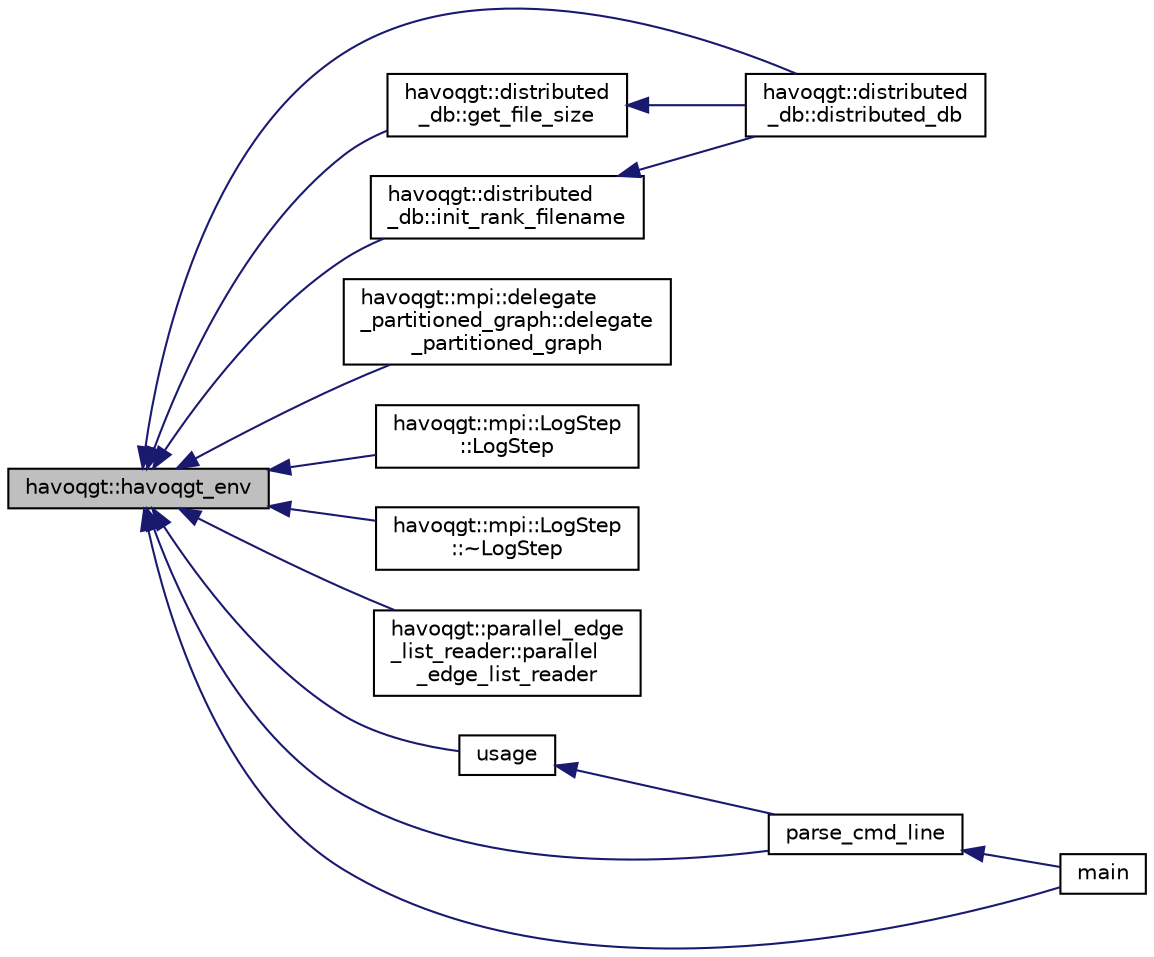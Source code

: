 digraph "havoqgt::havoqgt_env"
{
  edge [fontname="Helvetica",fontsize="10",labelfontname="Helvetica",labelfontsize="10"];
  node [fontname="Helvetica",fontsize="10",shape=record];
  rankdir="LR";
  Node1 [label="havoqgt::havoqgt_env",height=0.2,width=0.4,color="black", fillcolor="grey75", style="filled", fontcolor="black"];
  Node1 -> Node2 [dir="back",color="midnightblue",fontsize="10",style="solid",fontname="Helvetica"];
  Node2 [label="havoqgt::distributed\l_db::distributed_db",height=0.2,width=0.4,color="black", fillcolor="white", style="filled",URL="$classhavoqgt_1_1distributed__db.html#af88d4c6414f401342c52cc4159a9d9f2"];
  Node1 -> Node3 [dir="back",color="midnightblue",fontsize="10",style="solid",fontname="Helvetica"];
  Node3 [label="havoqgt::distributed\l_db::get_file_size",height=0.2,width=0.4,color="black", fillcolor="white", style="filled",URL="$classhavoqgt_1_1distributed__db.html#a0938a02695b67d26c231cefe0fc20fdd"];
  Node3 -> Node2 [dir="back",color="midnightblue",fontsize="10",style="solid",fontname="Helvetica"];
  Node1 -> Node4 [dir="back",color="midnightblue",fontsize="10",style="solid",fontname="Helvetica"];
  Node4 [label="havoqgt::distributed\l_db::init_rank_filename",height=0.2,width=0.4,color="black", fillcolor="white", style="filled",URL="$classhavoqgt_1_1distributed__db.html#ac8046aed1b8d105f1967d1257989139d"];
  Node4 -> Node2 [dir="back",color="midnightblue",fontsize="10",style="solid",fontname="Helvetica"];
  Node1 -> Node5 [dir="back",color="midnightblue",fontsize="10",style="solid",fontname="Helvetica"];
  Node5 [label="havoqgt::mpi::delegate\l_partitioned_graph::delegate\l_partitioned_graph",height=0.2,width=0.4,color="black", fillcolor="white", style="filled",URL="$classhavoqgt_1_1mpi_1_1delegate__partitioned__graph.html#add0f19ff2279c6f442a1f6f6dc746e3e",tooltip="Constructor that initializes given and unsorted sequence of edges. "];
  Node1 -> Node6 [dir="back",color="midnightblue",fontsize="10",style="solid",fontname="Helvetica"];
  Node6 [label="havoqgt::mpi::LogStep\l::LogStep",height=0.2,width=0.4,color="black", fillcolor="white", style="filled",URL="$classhavoqgt_1_1mpi_1_1LogStep.html#aa90089ed2527691599492c7d49e6535c"];
  Node1 -> Node7 [dir="back",color="midnightblue",fontsize="10",style="solid",fontname="Helvetica"];
  Node7 [label="havoqgt::mpi::LogStep\l::~LogStep",height=0.2,width=0.4,color="black", fillcolor="white", style="filled",URL="$classhavoqgt_1_1mpi_1_1LogStep.html#a3798599ac814e2b7486a39c94efc987e"];
  Node1 -> Node8 [dir="back",color="midnightblue",fontsize="10",style="solid",fontname="Helvetica"];
  Node8 [label="havoqgt::parallel_edge\l_list_reader::parallel\l_edge_list_reader",height=0.2,width=0.4,color="black", fillcolor="white", style="filled",URL="$classhavoqgt_1_1parallel__edge__list__reader.html#a035d9314a3a579b016457b1f97c574a0"];
  Node1 -> Node9 [dir="back",color="midnightblue",fontsize="10",style="solid",fontname="Helvetica"];
  Node9 [label="usage",height=0.2,width=0.4,color="black", fillcolor="white", style="filled",URL="$generate__rmat_8cpp.html#a2ef30c42cbc289d899a8be5d2d8f77d0"];
  Node9 -> Node10 [dir="back",color="midnightblue",fontsize="10",style="solid",fontname="Helvetica"];
  Node10 [label="parse_cmd_line",height=0.2,width=0.4,color="black", fillcolor="white", style="filled",URL="$generate__rmat_8cpp.html#af305af0e1d981b0ecb512f1f8953e7ce"];
  Node10 -> Node11 [dir="back",color="midnightblue",fontsize="10",style="solid",fontname="Helvetica"];
  Node11 [label="main",height=0.2,width=0.4,color="black", fillcolor="white", style="filled",URL="$generate__rmat_8cpp.html#a3c04138a5bfe5d72780bb7e82a18e627"];
  Node1 -> Node10 [dir="back",color="midnightblue",fontsize="10",style="solid",fontname="Helvetica"];
  Node1 -> Node11 [dir="back",color="midnightblue",fontsize="10",style="solid",fontname="Helvetica"];
}
